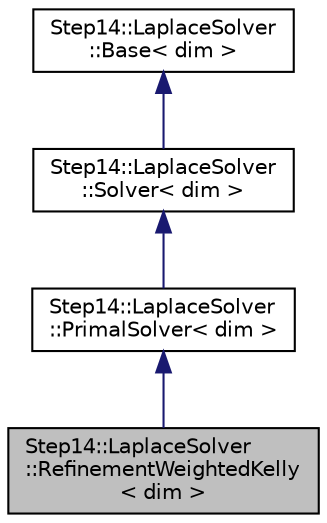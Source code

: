 digraph "Step14::LaplaceSolver::RefinementWeightedKelly&lt; dim &gt;"
{
 // LATEX_PDF_SIZE
  edge [fontname="Helvetica",fontsize="10",labelfontname="Helvetica",labelfontsize="10"];
  node [fontname="Helvetica",fontsize="10",shape=record];
  Node1 [label="Step14::LaplaceSolver\l::RefinementWeightedKelly\l\< dim \>",height=0.2,width=0.4,color="black", fillcolor="grey75", style="filled", fontcolor="black",tooltip=" "];
  Node2 -> Node1 [dir="back",color="midnightblue",fontsize="10",style="solid",fontname="Helvetica"];
  Node2 [label="Step14::LaplaceSolver\l::PrimalSolver\< dim \>",height=0.2,width=0.4,color="black", fillcolor="white", style="filled",URL="$classStep14_1_1LaplaceSolver_1_1PrimalSolver.html",tooltip=" "];
  Node3 -> Node2 [dir="back",color="midnightblue",fontsize="10",style="solid",fontname="Helvetica"];
  Node3 [label="Step14::LaplaceSolver\l::Solver\< dim \>",height=0.2,width=0.4,color="black", fillcolor="white", style="filled",URL="$classStep14_1_1LaplaceSolver_1_1Solver.html",tooltip=" "];
  Node4 -> Node3 [dir="back",color="midnightblue",fontsize="10",style="solid",fontname="Helvetica"];
  Node4 [label="Step14::LaplaceSolver\l::Base\< dim \>",height=0.2,width=0.4,color="black", fillcolor="white", style="filled",URL="$classStep14_1_1LaplaceSolver_1_1Base.html",tooltip=" "];
}
